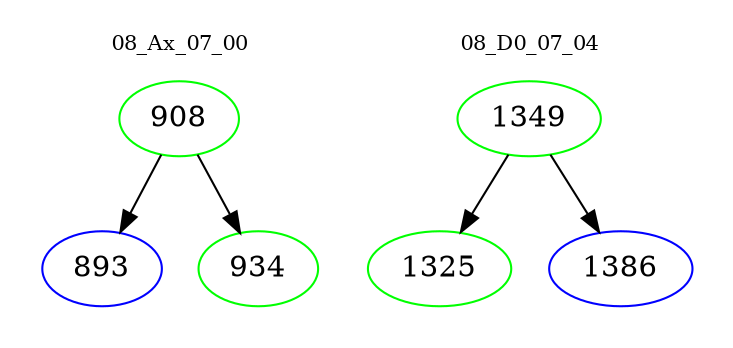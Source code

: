 digraph{
subgraph cluster_0 {
color = white
label = "08_Ax_07_00";
fontsize=10;
T0_908 [label="908", color="green"]
T0_908 -> T0_893 [color="black"]
T0_893 [label="893", color="blue"]
T0_908 -> T0_934 [color="black"]
T0_934 [label="934", color="green"]
}
subgraph cluster_1 {
color = white
label = "08_D0_07_04";
fontsize=10;
T1_1349 [label="1349", color="green"]
T1_1349 -> T1_1325 [color="black"]
T1_1325 [label="1325", color="green"]
T1_1349 -> T1_1386 [color="black"]
T1_1386 [label="1386", color="blue"]
}
}

